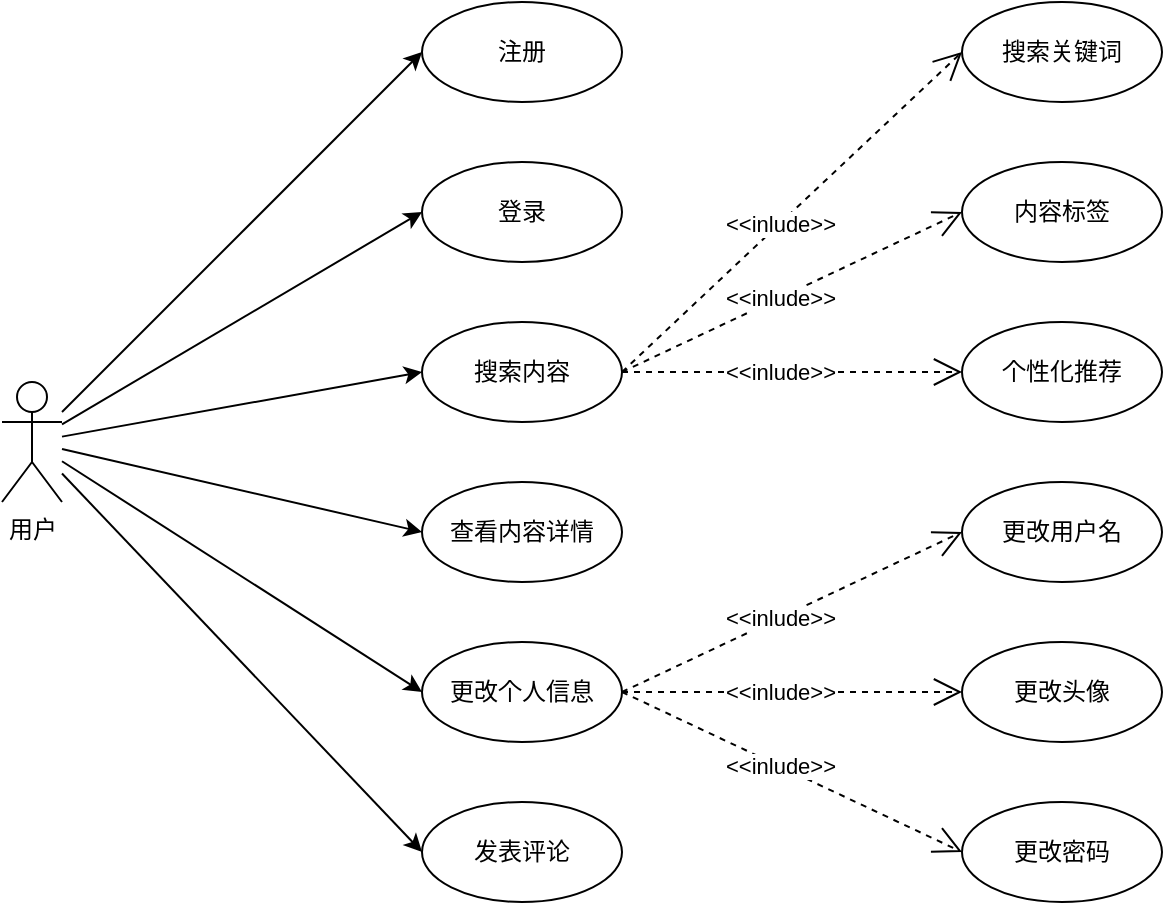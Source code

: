 <mxfile version="26.1.1">
  <diagram name="第 1 页" id="t8iZb5gvuTAnhieczAWc">
    <mxGraphModel dx="1845" dy="535" grid="1" gridSize="10" guides="1" tooltips="1" connect="1" arrows="1" fold="1" page="1" pageScale="1" pageWidth="827" pageHeight="1169" math="0" shadow="0">
      <root>
        <mxCell id="0" />
        <mxCell id="1" parent="0" />
        <mxCell id="Q1QxfBmRX5UMwd9JbW06-8" value="用户" style="shape=umlActor;verticalLabelPosition=bottom;verticalAlign=top;html=1;outlineConnect=0;" vertex="1" parent="1">
          <mxGeometry x="-20" y="290" width="30" height="60" as="geometry" />
        </mxCell>
        <mxCell id="Q1QxfBmRX5UMwd9JbW06-9" value="注册" style="ellipse;whiteSpace=wrap;html=1;" vertex="1" parent="1">
          <mxGeometry x="190" y="100" width="100" height="50" as="geometry" />
        </mxCell>
        <mxCell id="Q1QxfBmRX5UMwd9JbW06-10" value="登录" style="ellipse;whiteSpace=wrap;html=1;" vertex="1" parent="1">
          <mxGeometry x="190" y="180" width="100" height="50" as="geometry" />
        </mxCell>
        <mxCell id="Q1QxfBmRX5UMwd9JbW06-11" value="搜索内容" style="ellipse;whiteSpace=wrap;html=1;" vertex="1" parent="1">
          <mxGeometry x="190" y="260" width="100" height="50" as="geometry" />
        </mxCell>
        <mxCell id="Q1QxfBmRX5UMwd9JbW06-12" value="查看内容详情" style="ellipse;whiteSpace=wrap;html=1;" vertex="1" parent="1">
          <mxGeometry x="190" y="340" width="100" height="50" as="geometry" />
        </mxCell>
        <mxCell id="Q1QxfBmRX5UMwd9JbW06-13" value="更改个人信息" style="ellipse;whiteSpace=wrap;html=1;" vertex="1" parent="1">
          <mxGeometry x="190" y="420" width="100" height="50" as="geometry" />
        </mxCell>
        <mxCell id="Q1QxfBmRX5UMwd9JbW06-14" value="发表评论" style="ellipse;whiteSpace=wrap;html=1;" vertex="1" parent="1">
          <mxGeometry x="190" y="500" width="100" height="50" as="geometry" />
        </mxCell>
        <mxCell id="Q1QxfBmRX5UMwd9JbW06-20" value="" style="endArrow=open;endSize=12;dashed=1;html=1;rounded=0;exitX=1;exitY=0.5;exitDx=0;exitDy=0;entryX=0;entryY=0.5;entryDx=0;entryDy=0;" edge="1" parent="1" source="Q1QxfBmRX5UMwd9JbW06-13" target="Q1QxfBmRX5UMwd9JbW06-30">
          <mxGeometry width="160" relative="1" as="geometry">
            <mxPoint x="520" y="230" as="sourcePoint" />
            <mxPoint x="680" y="230" as="targetPoint" />
          </mxGeometry>
        </mxCell>
        <mxCell id="Q1QxfBmRX5UMwd9JbW06-22" value="&amp;lt;&amp;lt;inlude&amp;gt;&amp;gt;" style="edgeLabel;html=1;align=center;verticalAlign=middle;resizable=0;points=[];" vertex="1" connectable="0" parent="Q1QxfBmRX5UMwd9JbW06-20">
          <mxGeometry x="-0.075" relative="1" as="geometry">
            <mxPoint as="offset" />
          </mxGeometry>
        </mxCell>
        <mxCell id="Q1QxfBmRX5UMwd9JbW06-23" value="" style="endArrow=classic;html=1;rounded=0;entryX=0;entryY=0.5;entryDx=0;entryDy=0;" edge="1" parent="1" source="Q1QxfBmRX5UMwd9JbW06-8" target="Q1QxfBmRX5UMwd9JbW06-9">
          <mxGeometry width="50" height="50" relative="1" as="geometry">
            <mxPoint x="390" y="410" as="sourcePoint" />
            <mxPoint x="224" y="149" as="targetPoint" />
          </mxGeometry>
        </mxCell>
        <mxCell id="Q1QxfBmRX5UMwd9JbW06-24" value="" style="endArrow=classic;html=1;rounded=0;entryX=0;entryY=0.5;entryDx=0;entryDy=0;" edge="1" parent="1" source="Q1QxfBmRX5UMwd9JbW06-8" target="Q1QxfBmRX5UMwd9JbW06-10">
          <mxGeometry width="50" height="50" relative="1" as="geometry">
            <mxPoint x="390" y="410" as="sourcePoint" />
            <mxPoint x="440" y="360" as="targetPoint" />
          </mxGeometry>
        </mxCell>
        <mxCell id="Q1QxfBmRX5UMwd9JbW06-25" value="" style="endArrow=classic;html=1;rounded=0;entryX=0;entryY=0.5;entryDx=0;entryDy=0;" edge="1" parent="1" source="Q1QxfBmRX5UMwd9JbW06-8" target="Q1QxfBmRX5UMwd9JbW06-11">
          <mxGeometry width="50" height="50" relative="1" as="geometry">
            <mxPoint x="390" y="410" as="sourcePoint" />
            <mxPoint x="440" y="360" as="targetPoint" />
          </mxGeometry>
        </mxCell>
        <mxCell id="Q1QxfBmRX5UMwd9JbW06-26" value="" style="endArrow=classic;html=1;rounded=0;entryX=0;entryY=0.5;entryDx=0;entryDy=0;" edge="1" parent="1" source="Q1QxfBmRX5UMwd9JbW06-8" target="Q1QxfBmRX5UMwd9JbW06-12">
          <mxGeometry width="50" height="50" relative="1" as="geometry">
            <mxPoint x="390" y="410" as="sourcePoint" />
            <mxPoint x="440" y="360" as="targetPoint" />
          </mxGeometry>
        </mxCell>
        <mxCell id="Q1QxfBmRX5UMwd9JbW06-27" value="" style="endArrow=classic;html=1;rounded=0;entryX=0;entryY=0.5;entryDx=0;entryDy=0;" edge="1" parent="1" source="Q1QxfBmRX5UMwd9JbW06-8" target="Q1QxfBmRX5UMwd9JbW06-13">
          <mxGeometry width="50" height="50" relative="1" as="geometry">
            <mxPoint x="390" y="410" as="sourcePoint" />
            <mxPoint x="440" y="360" as="targetPoint" />
          </mxGeometry>
        </mxCell>
        <mxCell id="Q1QxfBmRX5UMwd9JbW06-28" value="" style="endArrow=classic;html=1;rounded=0;entryX=0;entryY=0.5;entryDx=0;entryDy=0;" edge="1" parent="1" source="Q1QxfBmRX5UMwd9JbW06-8" target="Q1QxfBmRX5UMwd9JbW06-14">
          <mxGeometry width="50" height="50" relative="1" as="geometry">
            <mxPoint x="390" y="410" as="sourcePoint" />
            <mxPoint x="440" y="360" as="targetPoint" />
          </mxGeometry>
        </mxCell>
        <mxCell id="Q1QxfBmRX5UMwd9JbW06-29" value="更改头像" style="ellipse;whiteSpace=wrap;html=1;" vertex="1" parent="1">
          <mxGeometry x="460" y="420" width="100" height="50" as="geometry" />
        </mxCell>
        <mxCell id="Q1QxfBmRX5UMwd9JbW06-30" value="更改用户名" style="ellipse;whiteSpace=wrap;html=1;" vertex="1" parent="1">
          <mxGeometry x="460" y="340" width="100" height="50" as="geometry" />
        </mxCell>
        <mxCell id="Q1QxfBmRX5UMwd9JbW06-31" value="更改密码" style="ellipse;whiteSpace=wrap;html=1;" vertex="1" parent="1">
          <mxGeometry x="460" y="500" width="100" height="50" as="geometry" />
        </mxCell>
        <mxCell id="Q1QxfBmRX5UMwd9JbW06-32" value="" style="endArrow=open;endSize=12;dashed=1;html=1;rounded=0;exitX=1;exitY=0.5;exitDx=0;exitDy=0;entryX=0;entryY=0.5;entryDx=0;entryDy=0;" edge="1" parent="1" source="Q1QxfBmRX5UMwd9JbW06-13" target="Q1QxfBmRX5UMwd9JbW06-29">
          <mxGeometry width="160" relative="1" as="geometry">
            <mxPoint x="290" y="500" as="sourcePoint" />
            <mxPoint x="460" y="420" as="targetPoint" />
          </mxGeometry>
        </mxCell>
        <mxCell id="Q1QxfBmRX5UMwd9JbW06-33" value="&amp;lt;&amp;lt;inlude&amp;gt;&amp;gt;" style="edgeLabel;html=1;align=center;verticalAlign=middle;resizable=0;points=[];" vertex="1" connectable="0" parent="Q1QxfBmRX5UMwd9JbW06-32">
          <mxGeometry x="-0.075" relative="1" as="geometry">
            <mxPoint as="offset" />
          </mxGeometry>
        </mxCell>
        <mxCell id="Q1QxfBmRX5UMwd9JbW06-34" value="" style="endArrow=open;endSize=12;dashed=1;html=1;rounded=0;exitX=1;exitY=0.5;exitDx=0;exitDy=0;entryX=0;entryY=0.5;entryDx=0;entryDy=0;" edge="1" parent="1" source="Q1QxfBmRX5UMwd9JbW06-13" target="Q1QxfBmRX5UMwd9JbW06-31">
          <mxGeometry width="160" relative="1" as="geometry">
            <mxPoint x="310" y="465" as="sourcePoint" />
            <mxPoint x="480" y="385" as="targetPoint" />
          </mxGeometry>
        </mxCell>
        <mxCell id="Q1QxfBmRX5UMwd9JbW06-35" value="&amp;lt;&amp;lt;inlude&amp;gt;&amp;gt;" style="edgeLabel;html=1;align=center;verticalAlign=middle;resizable=0;points=[];" vertex="1" connectable="0" parent="Q1QxfBmRX5UMwd9JbW06-34">
          <mxGeometry x="-0.075" relative="1" as="geometry">
            <mxPoint as="offset" />
          </mxGeometry>
        </mxCell>
        <mxCell id="Q1QxfBmRX5UMwd9JbW06-36" value="搜索关键词" style="ellipse;whiteSpace=wrap;html=1;" vertex="1" parent="1">
          <mxGeometry x="460" y="100" width="100" height="50" as="geometry" />
        </mxCell>
        <mxCell id="Q1QxfBmRX5UMwd9JbW06-37" value="内容标签" style="ellipse;whiteSpace=wrap;html=1;" vertex="1" parent="1">
          <mxGeometry x="460" y="180" width="100" height="50" as="geometry" />
        </mxCell>
        <mxCell id="Q1QxfBmRX5UMwd9JbW06-38" value="个性化推荐" style="ellipse;whiteSpace=wrap;html=1;" vertex="1" parent="1">
          <mxGeometry x="460" y="260" width="100" height="50" as="geometry" />
        </mxCell>
        <mxCell id="Q1QxfBmRX5UMwd9JbW06-39" value="" style="endArrow=open;endSize=12;dashed=1;html=1;rounded=0;exitX=1;exitY=0.5;exitDx=0;exitDy=0;entryX=0;entryY=0.5;entryDx=0;entryDy=0;" edge="1" parent="1" source="Q1QxfBmRX5UMwd9JbW06-11" target="Q1QxfBmRX5UMwd9JbW06-38">
          <mxGeometry width="160" relative="1" as="geometry">
            <mxPoint x="300" y="455" as="sourcePoint" />
            <mxPoint x="470" y="375" as="targetPoint" />
          </mxGeometry>
        </mxCell>
        <mxCell id="Q1QxfBmRX5UMwd9JbW06-40" value="&amp;lt;&amp;lt;inlude&amp;gt;&amp;gt;" style="edgeLabel;html=1;align=center;verticalAlign=middle;resizable=0;points=[];" vertex="1" connectable="0" parent="Q1QxfBmRX5UMwd9JbW06-39">
          <mxGeometry x="-0.075" relative="1" as="geometry">
            <mxPoint as="offset" />
          </mxGeometry>
        </mxCell>
        <mxCell id="Q1QxfBmRX5UMwd9JbW06-41" value="" style="endArrow=open;endSize=12;dashed=1;html=1;rounded=0;exitX=1;exitY=0.5;exitDx=0;exitDy=0;entryX=0;entryY=0.5;entryDx=0;entryDy=0;" edge="1" parent="1" source="Q1QxfBmRX5UMwd9JbW06-11" target="Q1QxfBmRX5UMwd9JbW06-37">
          <mxGeometry width="160" relative="1" as="geometry">
            <mxPoint x="310" y="465" as="sourcePoint" />
            <mxPoint x="480" y="385" as="targetPoint" />
          </mxGeometry>
        </mxCell>
        <mxCell id="Q1QxfBmRX5UMwd9JbW06-42" value="&amp;lt;&amp;lt;inlude&amp;gt;&amp;gt;" style="edgeLabel;html=1;align=center;verticalAlign=middle;resizable=0;points=[];" vertex="1" connectable="0" parent="Q1QxfBmRX5UMwd9JbW06-41">
          <mxGeometry x="-0.075" relative="1" as="geometry">
            <mxPoint as="offset" />
          </mxGeometry>
        </mxCell>
        <mxCell id="Q1QxfBmRX5UMwd9JbW06-43" value="" style="endArrow=open;endSize=12;dashed=1;html=1;rounded=0;exitX=1;exitY=0.5;exitDx=0;exitDy=0;entryX=0;entryY=0.5;entryDx=0;entryDy=0;" edge="1" parent="1" source="Q1QxfBmRX5UMwd9JbW06-11" target="Q1QxfBmRX5UMwd9JbW06-36">
          <mxGeometry width="160" relative="1" as="geometry">
            <mxPoint x="320" y="475" as="sourcePoint" />
            <mxPoint x="490" y="395" as="targetPoint" />
          </mxGeometry>
        </mxCell>
        <mxCell id="Q1QxfBmRX5UMwd9JbW06-44" value="&amp;lt;&amp;lt;inlude&amp;gt;&amp;gt;" style="edgeLabel;html=1;align=center;verticalAlign=middle;resizable=0;points=[];" vertex="1" connectable="0" parent="Q1QxfBmRX5UMwd9JbW06-43">
          <mxGeometry x="-0.075" relative="1" as="geometry">
            <mxPoint as="offset" />
          </mxGeometry>
        </mxCell>
      </root>
    </mxGraphModel>
  </diagram>
</mxfile>
